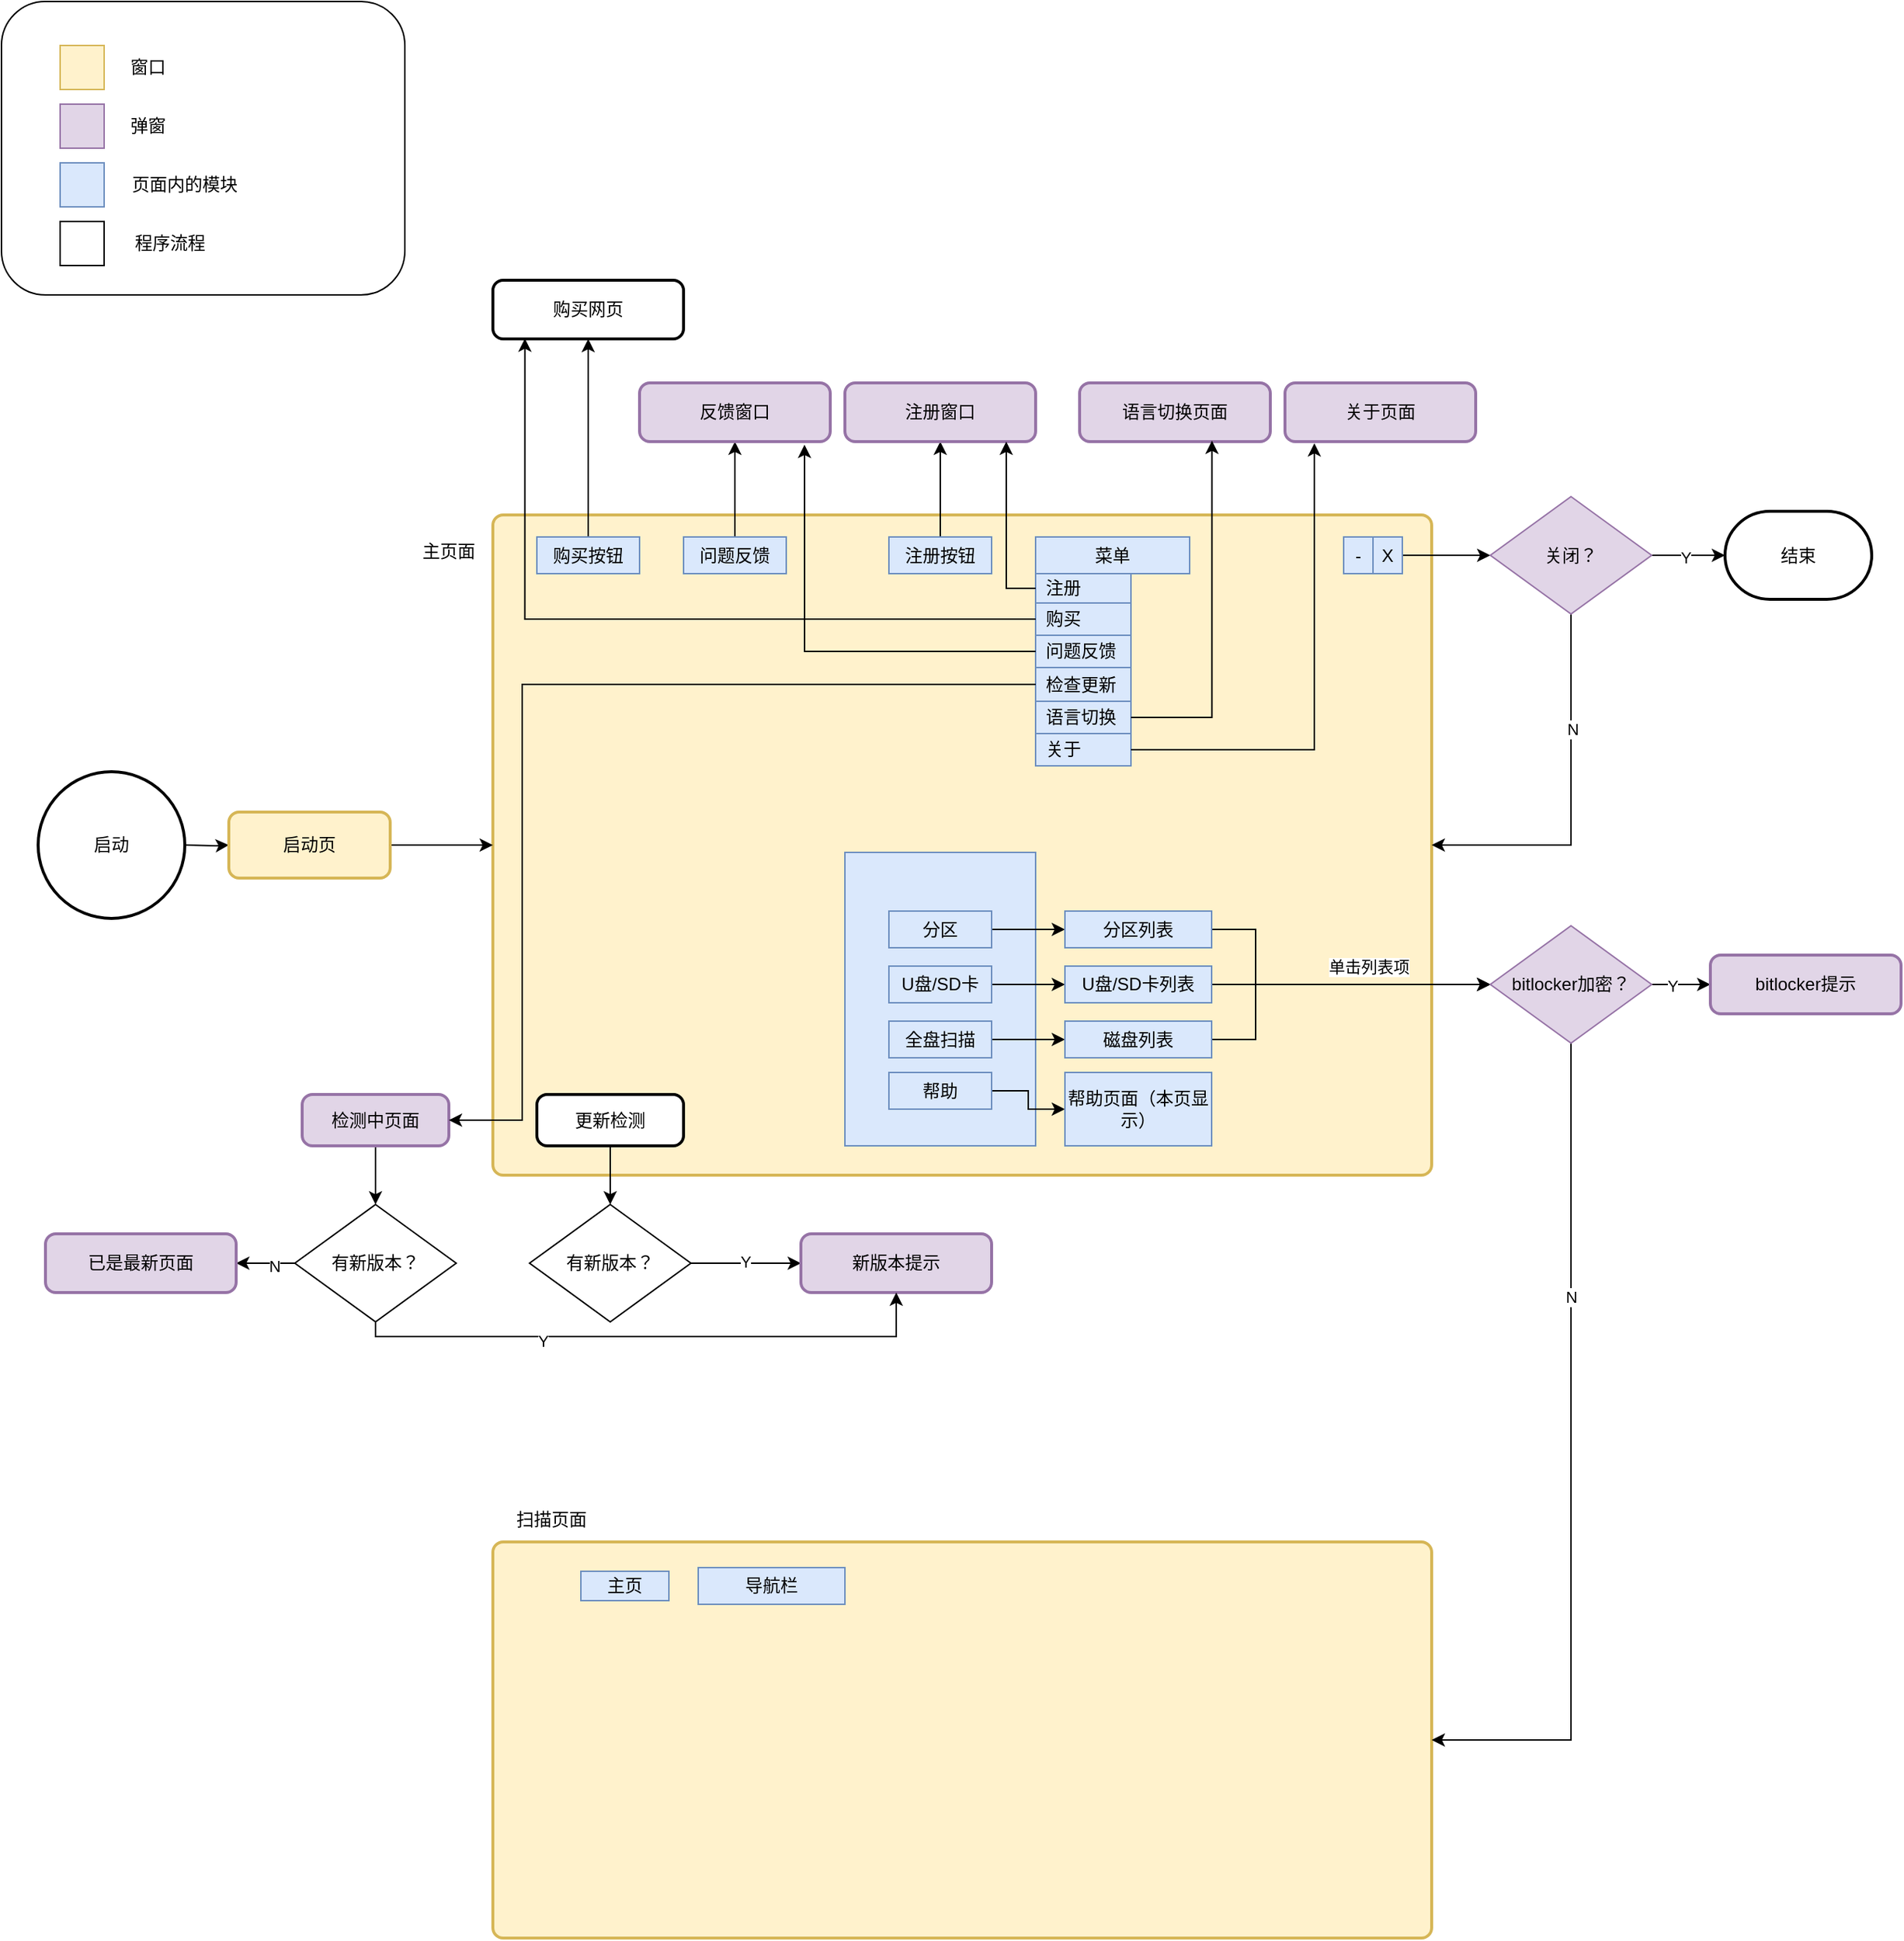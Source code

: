 <mxfile version="26.2.14">
  <diagram name="第 1 页" id="V4GepP_crR_RxC5wct9V">
    <mxGraphModel dx="1088" dy="630" grid="1" gridSize="10" guides="1" tooltips="1" connect="1" arrows="1" fold="1" page="1" pageScale="1" pageWidth="1654" pageHeight="2336" math="0" shadow="0">
      <root>
        <mxCell id="0" />
        <mxCell id="1" parent="0" />
        <mxCell id="_pcszYmhfyqY-zE0gcQq-124" value="" style="rounded=1;whiteSpace=wrap;html=1;" vertex="1" parent="1">
          <mxGeometry x="35" y="30" width="275" height="200" as="geometry" />
        </mxCell>
        <mxCell id="_pcszYmhfyqY-zE0gcQq-23" value="" style="rounded=1;whiteSpace=wrap;html=1;absoluteArcSize=1;arcSize=14;strokeWidth=2;fillColor=#fff2cc;strokeColor=#d6b656;movable=0;resizable=0;rotatable=0;deletable=0;editable=0;locked=1;connectable=0;" vertex="1" parent="1">
          <mxGeometry x="370" y="380" width="640" height="450" as="geometry" />
        </mxCell>
        <mxCell id="_pcszYmhfyqY-zE0gcQq-8" value="" style="rounded=0;whiteSpace=wrap;html=1;fillColor=#dae8fc;strokeColor=#6c8ebf;" vertex="1" parent="1">
          <mxGeometry x="610" y="610" width="130" height="200" as="geometry" />
        </mxCell>
        <mxCell id="_pcszYmhfyqY-zE0gcQq-13" style="edgeStyle=orthogonalEdgeStyle;rounded=0;orthogonalLoop=1;jettySize=auto;html=1;entryX=0;entryY=0.5;entryDx=0;entryDy=0;" edge="1" parent="1" source="_pcszYmhfyqY-zE0gcQq-5" target="_pcszYmhfyqY-zE0gcQq-10">
          <mxGeometry relative="1" as="geometry" />
        </mxCell>
        <mxCell id="_pcszYmhfyqY-zE0gcQq-5" value="分区" style="rounded=0;whiteSpace=wrap;html=1;fillColor=#dae8fc;strokeColor=#6c8ebf;" vertex="1" parent="1">
          <mxGeometry x="640" y="650" width="70" height="25" as="geometry" />
        </mxCell>
        <mxCell id="_pcszYmhfyqY-zE0gcQq-15" style="edgeStyle=orthogonalEdgeStyle;rounded=0;orthogonalLoop=1;jettySize=auto;html=1;entryX=0;entryY=0.5;entryDx=0;entryDy=0;" edge="1" parent="1" source="_pcszYmhfyqY-zE0gcQq-6" target="_pcszYmhfyqY-zE0gcQq-11">
          <mxGeometry relative="1" as="geometry" />
        </mxCell>
        <mxCell id="_pcszYmhfyqY-zE0gcQq-6" value="U盘/SD卡" style="rounded=0;whiteSpace=wrap;html=1;fillColor=#dae8fc;strokeColor=#6c8ebf;" vertex="1" parent="1">
          <mxGeometry x="640" y="687.5" width="70" height="25" as="geometry" />
        </mxCell>
        <mxCell id="_pcszYmhfyqY-zE0gcQq-16" value="" style="edgeStyle=orthogonalEdgeStyle;rounded=0;orthogonalLoop=1;jettySize=auto;html=1;" edge="1" parent="1" source="_pcszYmhfyqY-zE0gcQq-7" target="_pcszYmhfyqY-zE0gcQq-12">
          <mxGeometry relative="1" as="geometry" />
        </mxCell>
        <mxCell id="_pcszYmhfyqY-zE0gcQq-7" value="全盘扫描" style="rounded=0;whiteSpace=wrap;html=1;fillColor=#dae8fc;strokeColor=#6c8ebf;" vertex="1" parent="1">
          <mxGeometry x="640" y="725" width="70" height="25" as="geometry" />
        </mxCell>
        <mxCell id="_pcszYmhfyqY-zE0gcQq-31" value="" style="edgeStyle=orthogonalEdgeStyle;rounded=0;orthogonalLoop=1;jettySize=auto;html=1;" edge="1" parent="1" source="_pcszYmhfyqY-zE0gcQq-10">
          <mxGeometry relative="1" as="geometry">
            <mxPoint x="1050" y="700.0" as="targetPoint" />
            <Array as="points">
              <mxPoint x="890" y="663" />
              <mxPoint x="890" y="700" />
            </Array>
          </mxGeometry>
        </mxCell>
        <mxCell id="_pcszYmhfyqY-zE0gcQq-57" value="单击列表项" style="edgeLabel;html=1;align=center;verticalAlign=middle;resizable=0;points=[];" vertex="1" connectable="0" parent="_pcszYmhfyqY-zE0gcQq-31">
          <mxGeometry x="0.268" y="1" relative="1" as="geometry">
            <mxPoint y="-11" as="offset" />
          </mxGeometry>
        </mxCell>
        <mxCell id="_pcszYmhfyqY-zE0gcQq-10" value="分区列表" style="rounded=0;whiteSpace=wrap;html=1;fillColor=#dae8fc;strokeColor=#6c8ebf;" vertex="1" parent="1">
          <mxGeometry x="760" y="650" width="100" height="25" as="geometry" />
        </mxCell>
        <mxCell id="_pcszYmhfyqY-zE0gcQq-30" value="" style="edgeStyle=orthogonalEdgeStyle;rounded=0;orthogonalLoop=1;jettySize=auto;html=1;" edge="1" parent="1" source="_pcszYmhfyqY-zE0gcQq-11">
          <mxGeometry relative="1" as="geometry">
            <mxPoint x="1050" y="700.0" as="targetPoint" />
          </mxGeometry>
        </mxCell>
        <mxCell id="_pcszYmhfyqY-zE0gcQq-11" value="U盘/SD卡列表" style="rounded=0;whiteSpace=wrap;html=1;fillColor=#dae8fc;strokeColor=#6c8ebf;" vertex="1" parent="1">
          <mxGeometry x="760" y="687.5" width="100" height="25" as="geometry" />
        </mxCell>
        <mxCell id="_pcszYmhfyqY-zE0gcQq-32" value="" style="edgeStyle=orthogonalEdgeStyle;rounded=0;orthogonalLoop=1;jettySize=auto;html=1;" edge="1" parent="1" source="_pcszYmhfyqY-zE0gcQq-12">
          <mxGeometry relative="1" as="geometry">
            <mxPoint x="1050" y="700.0" as="targetPoint" />
            <Array as="points">
              <mxPoint x="890" y="738" />
              <mxPoint x="890" y="700" />
            </Array>
          </mxGeometry>
        </mxCell>
        <mxCell id="_pcszYmhfyqY-zE0gcQq-12" value="磁盘列表" style="rounded=0;whiteSpace=wrap;html=1;fillColor=#dae8fc;strokeColor=#6c8ebf;" vertex="1" parent="1">
          <mxGeometry x="760" y="725" width="100" height="25" as="geometry" />
        </mxCell>
        <mxCell id="_pcszYmhfyqY-zE0gcQq-33" value="" style="edgeStyle=orthogonalEdgeStyle;rounded=0;orthogonalLoop=1;jettySize=auto;html=1;" edge="1" parent="1" target="_pcszYmhfyqY-zE0gcQq-22">
          <mxGeometry relative="1" as="geometry">
            <mxPoint x="160" y="604.983" as="sourcePoint" />
          </mxGeometry>
        </mxCell>
        <mxCell id="_pcszYmhfyqY-zE0gcQq-21" value="启动" style="strokeWidth=2;html=1;shape=mxgraph.flowchart.start_2;whiteSpace=wrap;" vertex="1" parent="1">
          <mxGeometry x="60" y="555" width="100" height="100" as="geometry" />
        </mxCell>
        <mxCell id="_pcszYmhfyqY-zE0gcQq-58" value="" style="edgeStyle=orthogonalEdgeStyle;rounded=0;orthogonalLoop=1;jettySize=auto;html=1;" edge="1" parent="1" source="_pcszYmhfyqY-zE0gcQq-22" target="_pcszYmhfyqY-zE0gcQq-23">
          <mxGeometry relative="1" as="geometry" />
        </mxCell>
        <mxCell id="_pcszYmhfyqY-zE0gcQq-22" value="启动页" style="rounded=1;whiteSpace=wrap;html=1;absoluteArcSize=1;arcSize=14;strokeWidth=2;fillColor=#fff2cc;strokeColor=#d6b656;" vertex="1" parent="1">
          <mxGeometry x="190" y="582.5" width="110" height="45" as="geometry" />
        </mxCell>
        <mxCell id="_pcszYmhfyqY-zE0gcQq-25" value="主页面" style="text;html=1;align=center;verticalAlign=middle;whiteSpace=wrap;rounded=0;" vertex="1" parent="1">
          <mxGeometry x="310" y="390" width="60" height="30" as="geometry" />
        </mxCell>
        <mxCell id="_pcszYmhfyqY-zE0gcQq-38" value="" style="edgeStyle=orthogonalEdgeStyle;rounded=0;orthogonalLoop=1;jettySize=auto;html=1;" edge="1" parent="1" source="_pcszYmhfyqY-zE0gcQq-35" target="_pcszYmhfyqY-zE0gcQq-37">
          <mxGeometry relative="1" as="geometry" />
        </mxCell>
        <mxCell id="_pcszYmhfyqY-zE0gcQq-35" value="帮助" style="rounded=0;whiteSpace=wrap;html=1;fillColor=#dae8fc;strokeColor=#6c8ebf;" vertex="1" parent="1">
          <mxGeometry x="640" y="760" width="70" height="25" as="geometry" />
        </mxCell>
        <mxCell id="_pcszYmhfyqY-zE0gcQq-37" value="帮助页面（本页显示）" style="rounded=0;whiteSpace=wrap;html=1;fillColor=#dae8fc;strokeColor=#6c8ebf;" vertex="1" parent="1">
          <mxGeometry x="760" y="760" width="100" height="50" as="geometry" />
        </mxCell>
        <mxCell id="_pcszYmhfyqY-zE0gcQq-41" value="扫描页面" style="text;html=1;align=center;verticalAlign=middle;whiteSpace=wrap;rounded=0;" vertex="1" parent="1">
          <mxGeometry x="380" y="1050" width="60" height="30" as="geometry" />
        </mxCell>
        <mxCell id="_pcszYmhfyqY-zE0gcQq-42" value="" style="rounded=1;whiteSpace=wrap;html=1;absoluteArcSize=1;arcSize=14;strokeWidth=2;fillColor=#fff2cc;strokeColor=#d6b656;" vertex="1" parent="1">
          <mxGeometry x="370" y="1080" width="640" height="270" as="geometry" />
        </mxCell>
        <mxCell id="_pcszYmhfyqY-zE0gcQq-43" value="主页" style="rounded=0;whiteSpace=wrap;html=1;fillColor=#dae8fc;strokeColor=#6c8ebf;" vertex="1" parent="1">
          <mxGeometry x="430" y="1100" width="60" height="20" as="geometry" />
        </mxCell>
        <mxCell id="_pcszYmhfyqY-zE0gcQq-44" value="导航栏" style="rounded=0;whiteSpace=wrap;html=1;fillColor=#dae8fc;strokeColor=#6c8ebf;" vertex="1" parent="1">
          <mxGeometry x="510" y="1097.5" width="100" height="25" as="geometry" />
        </mxCell>
        <mxCell id="_pcszYmhfyqY-zE0gcQq-48" value="" style="edgeStyle=orthogonalEdgeStyle;rounded=0;orthogonalLoop=1;jettySize=auto;html=1;" edge="1" parent="1" source="_pcszYmhfyqY-zE0gcQq-45">
          <mxGeometry relative="1" as="geometry">
            <mxPoint x="1200" y="700" as="targetPoint" />
          </mxGeometry>
        </mxCell>
        <mxCell id="_pcszYmhfyqY-zE0gcQq-50" value="Y" style="edgeLabel;html=1;align=center;verticalAlign=middle;resizable=0;points=[];" vertex="1" connectable="0" parent="_pcszYmhfyqY-zE0gcQq-48">
          <mxGeometry x="-0.325" y="-1" relative="1" as="geometry">
            <mxPoint as="offset" />
          </mxGeometry>
        </mxCell>
        <mxCell id="_pcszYmhfyqY-zE0gcQq-52" style="edgeStyle=orthogonalEdgeStyle;rounded=0;orthogonalLoop=1;jettySize=auto;html=1;entryX=1;entryY=0.5;entryDx=0;entryDy=0;" edge="1" parent="1" source="_pcszYmhfyqY-zE0gcQq-45" target="_pcszYmhfyqY-zE0gcQq-42">
          <mxGeometry relative="1" as="geometry">
            <mxPoint x="1070" y="1200" as="targetPoint" />
            <Array as="points">
              <mxPoint x="1105" y="1215" />
            </Array>
          </mxGeometry>
        </mxCell>
        <mxCell id="_pcszYmhfyqY-zE0gcQq-53" value="N" style="edgeLabel;html=1;align=center;verticalAlign=middle;resizable=0;points=[];" vertex="1" connectable="0" parent="_pcszYmhfyqY-zE0gcQq-52">
          <mxGeometry x="-0.395" relative="1" as="geometry">
            <mxPoint as="offset" />
          </mxGeometry>
        </mxCell>
        <mxCell id="_pcszYmhfyqY-zE0gcQq-45" value="bitlocker加密？" style="rhombus;whiteSpace=wrap;html=1;fillColor=#e1d5e7;strokeColor=#9673a6;" vertex="1" parent="1">
          <mxGeometry x="1050" y="660" width="110" height="80" as="geometry" />
        </mxCell>
        <mxCell id="_pcszYmhfyqY-zE0gcQq-63" value="" style="edgeStyle=orthogonalEdgeStyle;rounded=0;orthogonalLoop=1;jettySize=auto;html=1;" edge="1" parent="1" source="_pcszYmhfyqY-zE0gcQq-59" target="_pcszYmhfyqY-zE0gcQq-60">
          <mxGeometry relative="1" as="geometry" />
        </mxCell>
        <mxCell id="_pcszYmhfyqY-zE0gcQq-59" value="更新检测" style="rounded=1;whiteSpace=wrap;html=1;absoluteArcSize=1;arcSize=14;strokeWidth=2;" vertex="1" parent="1">
          <mxGeometry x="400" y="775" width="100" height="35" as="geometry" />
        </mxCell>
        <mxCell id="_pcszYmhfyqY-zE0gcQq-64" value="" style="edgeStyle=orthogonalEdgeStyle;rounded=0;orthogonalLoop=1;jettySize=auto;html=1;" edge="1" parent="1" source="_pcszYmhfyqY-zE0gcQq-60" target="_pcszYmhfyqY-zE0gcQq-61">
          <mxGeometry relative="1" as="geometry" />
        </mxCell>
        <mxCell id="_pcszYmhfyqY-zE0gcQq-65" value="Y" style="edgeLabel;html=1;align=center;verticalAlign=middle;resizable=0;points=[];" vertex="1" connectable="0" parent="_pcszYmhfyqY-zE0gcQq-64">
          <mxGeometry x="-0.031" y="1" relative="1" as="geometry">
            <mxPoint as="offset" />
          </mxGeometry>
        </mxCell>
        <mxCell id="_pcszYmhfyqY-zE0gcQq-60" value="有新版本？" style="rhombus;whiteSpace=wrap;html=1;" vertex="1" parent="1">
          <mxGeometry x="395" y="850" width="110" height="80" as="geometry" />
        </mxCell>
        <mxCell id="_pcszYmhfyqY-zE0gcQq-61" value="新版本提示" style="rounded=1;whiteSpace=wrap;html=1;absoluteArcSize=1;arcSize=14;strokeWidth=2;fillColor=#e1d5e7;strokeColor=#9673a6;" vertex="1" parent="1">
          <mxGeometry x="580" y="870" width="130" height="40" as="geometry" />
        </mxCell>
        <mxCell id="_pcszYmhfyqY-zE0gcQq-70" value="" style="edgeStyle=orthogonalEdgeStyle;rounded=0;orthogonalLoop=1;jettySize=auto;html=1;" edge="1" parent="1" source="_pcszYmhfyqY-zE0gcQq-68">
          <mxGeometry relative="1" as="geometry">
            <mxPoint x="1050" y="407.5" as="targetPoint" />
          </mxGeometry>
        </mxCell>
        <mxCell id="_pcszYmhfyqY-zE0gcQq-68" value="X" style="rounded=0;whiteSpace=wrap;html=1;fillColor=#dae8fc;strokeColor=#6c8ebf;" vertex="1" parent="1">
          <mxGeometry x="970" y="395" width="20" height="25" as="geometry" />
        </mxCell>
        <mxCell id="_pcszYmhfyqY-zE0gcQq-73" value="bitlocker提示" style="rounded=1;whiteSpace=wrap;html=1;absoluteArcSize=1;arcSize=14;strokeWidth=2;fillColor=#e1d5e7;strokeColor=#9673a6;" vertex="1" parent="1">
          <mxGeometry x="1200" y="680" width="130" height="40" as="geometry" />
        </mxCell>
        <mxCell id="_pcszYmhfyqY-zE0gcQq-78" value="" style="edgeStyle=orthogonalEdgeStyle;rounded=0;orthogonalLoop=1;jettySize=auto;html=1;" edge="1" parent="1" source="_pcszYmhfyqY-zE0gcQq-75" target="_pcszYmhfyqY-zE0gcQq-77">
          <mxGeometry relative="1" as="geometry" />
        </mxCell>
        <mxCell id="_pcszYmhfyqY-zE0gcQq-79" value="Y" style="edgeLabel;html=1;align=center;verticalAlign=middle;resizable=0;points=[];" vertex="1" connectable="0" parent="_pcszYmhfyqY-zE0gcQq-78">
          <mxGeometry x="-0.1" y="-1" relative="1" as="geometry">
            <mxPoint as="offset" />
          </mxGeometry>
        </mxCell>
        <mxCell id="_pcszYmhfyqY-zE0gcQq-90" style="edgeStyle=orthogonalEdgeStyle;rounded=0;orthogonalLoop=1;jettySize=auto;html=1;entryX=1;entryY=0.5;entryDx=0;entryDy=0;" edge="1" parent="1" source="_pcszYmhfyqY-zE0gcQq-75" target="_pcszYmhfyqY-zE0gcQq-23">
          <mxGeometry relative="1" as="geometry">
            <Array as="points">
              <mxPoint x="1105" y="605" />
            </Array>
          </mxGeometry>
        </mxCell>
        <mxCell id="_pcszYmhfyqY-zE0gcQq-91" value="N" style="edgeLabel;html=1;align=center;verticalAlign=middle;resizable=0;points=[];" vertex="1" connectable="0" parent="_pcszYmhfyqY-zE0gcQq-90">
          <mxGeometry x="-0.382" y="1" relative="1" as="geometry">
            <mxPoint as="offset" />
          </mxGeometry>
        </mxCell>
        <object label="关闭？" ssss="退出窗口" id="_pcszYmhfyqY-zE0gcQq-75">
          <mxCell style="rhombus;whiteSpace=wrap;html=1;fillColor=#e1d5e7;strokeColor=#9673a6;" vertex="1" parent="1">
            <mxGeometry x="1050" y="367.5" width="110" height="80" as="geometry" />
          </mxCell>
        </object>
        <mxCell id="_pcszYmhfyqY-zE0gcQq-77" value="结束" style="strokeWidth=2;html=1;shape=mxgraph.flowchart.terminator;whiteSpace=wrap;" vertex="1" parent="1">
          <mxGeometry x="1210" y="377.5" width="100" height="60" as="geometry" />
        </mxCell>
        <mxCell id="_pcszYmhfyqY-zE0gcQq-94" value="" style="edgeStyle=orthogonalEdgeStyle;rounded=0;orthogonalLoop=1;jettySize=auto;html=1;" edge="1" parent="1" source="_pcszYmhfyqY-zE0gcQq-92" target="_pcszYmhfyqY-zE0gcQq-93">
          <mxGeometry relative="1" as="geometry" />
        </mxCell>
        <mxCell id="_pcszYmhfyqY-zE0gcQq-92" value="注册按钮" style="rounded=0;whiteSpace=wrap;html=1;fillColor=#dae8fc;strokeColor=#6c8ebf;" vertex="1" parent="1">
          <mxGeometry x="640" y="395" width="70" height="25" as="geometry" />
        </mxCell>
        <mxCell id="_pcszYmhfyqY-zE0gcQq-93" value="注册窗口" style="rounded=1;whiteSpace=wrap;html=1;absoluteArcSize=1;arcSize=14;strokeWidth=2;fillColor=#e1d5e7;strokeColor=#9673a6;" vertex="1" parent="1">
          <mxGeometry x="610" y="290" width="130" height="40" as="geometry" />
        </mxCell>
        <mxCell id="_pcszYmhfyqY-zE0gcQq-95" value="菜单" style="rounded=0;whiteSpace=wrap;html=1;fillColor=#dae8fc;strokeColor=#6c8ebf;" vertex="1" parent="1">
          <mxGeometry x="740" y="395" width="105" height="25" as="geometry" />
        </mxCell>
        <mxCell id="_pcszYmhfyqY-zE0gcQq-96" value="" style="shape=table;startSize=0;container=1;collapsible=0;childLayout=tableLayout;fontSize=11;fillColor=#dae8fc;strokeColor=#6c8ebf;" vertex="1" parent="1">
          <mxGeometry x="740" y="420" width="65" height="131" as="geometry" />
        </mxCell>
        <mxCell id="_pcszYmhfyqY-zE0gcQq-97" value="" style="shape=tableRow;horizontal=0;startSize=0;swimlaneHead=0;swimlaneBody=0;strokeColor=inherit;top=0;left=0;bottom=0;right=0;collapsible=0;dropTarget=0;fillColor=none;points=[[0,0.5],[1,0.5]];portConstraint=eastwest;fontSize=16;" vertex="1" parent="_pcszYmhfyqY-zE0gcQq-96">
          <mxGeometry width="65" height="20" as="geometry" />
        </mxCell>
        <mxCell id="_pcszYmhfyqY-zE0gcQq-98" value="注册" style="shape=partialRectangle;html=1;whiteSpace=wrap;connectable=0;strokeColor=inherit;overflow=hidden;fillColor=none;top=0;left=0;bottom=0;right=0;pointerEvents=1;fontSize=12;align=left;spacingLeft=5;" vertex="1" parent="_pcszYmhfyqY-zE0gcQq-97">
          <mxGeometry width="65" height="20" as="geometry">
            <mxRectangle width="65" height="20" as="alternateBounds" />
          </mxGeometry>
        </mxCell>
        <mxCell id="_pcszYmhfyqY-zE0gcQq-99" value="" style="shape=tableRow;horizontal=0;startSize=0;swimlaneHead=0;swimlaneBody=0;strokeColor=inherit;top=0;left=0;bottom=0;right=0;collapsible=0;dropTarget=0;fillColor=none;points=[[0,0.5],[1,0.5]];portConstraint=eastwest;fontSize=16;" vertex="1" parent="_pcszYmhfyqY-zE0gcQq-96">
          <mxGeometry y="20" width="65" height="22" as="geometry" />
        </mxCell>
        <mxCell id="_pcszYmhfyqY-zE0gcQq-100" value="购买" style="shape=partialRectangle;html=1;whiteSpace=wrap;connectable=0;strokeColor=inherit;overflow=hidden;fillColor=none;top=0;left=0;bottom=0;right=0;pointerEvents=1;fontSize=12;align=left;spacingLeft=5;" vertex="1" parent="_pcszYmhfyqY-zE0gcQq-99">
          <mxGeometry width="65" height="22" as="geometry">
            <mxRectangle width="65" height="22" as="alternateBounds" />
          </mxGeometry>
        </mxCell>
        <mxCell id="_pcszYmhfyqY-zE0gcQq-140" value="" style="shape=tableRow;horizontal=0;startSize=0;swimlaneHead=0;swimlaneBody=0;strokeColor=inherit;top=0;left=0;bottom=0;right=0;collapsible=0;dropTarget=0;fillColor=none;points=[[0,0.5],[1,0.5]];portConstraint=eastwest;fontSize=16;" vertex="1" parent="_pcszYmhfyqY-zE0gcQq-96">
          <mxGeometry y="42" width="65" height="22" as="geometry" />
        </mxCell>
        <mxCell id="_pcszYmhfyqY-zE0gcQq-141" value="问题反馈" style="shape=partialRectangle;html=1;whiteSpace=wrap;connectable=0;strokeColor=inherit;overflow=hidden;fillColor=none;top=0;left=0;bottom=0;right=0;pointerEvents=1;fontSize=12;align=left;spacingLeft=5;" vertex="1" parent="_pcszYmhfyqY-zE0gcQq-140">
          <mxGeometry width="65" height="22" as="geometry">
            <mxRectangle width="65" height="22" as="alternateBounds" />
          </mxGeometry>
        </mxCell>
        <mxCell id="_pcszYmhfyqY-zE0gcQq-101" value="" style="shape=tableRow;horizontal=0;startSize=0;swimlaneHead=0;swimlaneBody=0;strokeColor=inherit;top=0;left=0;bottom=0;right=0;collapsible=0;dropTarget=0;fillColor=none;points=[[0,0.5],[1,0.5]];portConstraint=eastwest;fontSize=16;" vertex="1" parent="_pcszYmhfyqY-zE0gcQq-96">
          <mxGeometry y="64" width="65" height="23" as="geometry" />
        </mxCell>
        <mxCell id="_pcszYmhfyqY-zE0gcQq-102" value="检查更新" style="shape=partialRectangle;html=1;whiteSpace=wrap;connectable=0;strokeColor=inherit;overflow=hidden;fillColor=none;top=0;left=0;bottom=0;right=0;pointerEvents=1;fontSize=12;align=left;spacingLeft=5;" vertex="1" parent="_pcszYmhfyqY-zE0gcQq-101">
          <mxGeometry width="65" height="23" as="geometry">
            <mxRectangle width="65" height="23" as="alternateBounds" />
          </mxGeometry>
        </mxCell>
        <mxCell id="_pcszYmhfyqY-zE0gcQq-103" style="shape=tableRow;horizontal=0;startSize=0;swimlaneHead=0;swimlaneBody=0;strokeColor=inherit;top=0;left=0;bottom=0;right=0;collapsible=0;dropTarget=0;fillColor=none;points=[[0,0.5],[1,0.5]];portConstraint=eastwest;fontSize=16;" vertex="1" parent="_pcszYmhfyqY-zE0gcQq-96">
          <mxGeometry y="87" width="65" height="22" as="geometry" />
        </mxCell>
        <mxCell id="_pcszYmhfyqY-zE0gcQq-104" value="语言切换" style="shape=partialRectangle;html=1;whiteSpace=wrap;connectable=0;strokeColor=inherit;overflow=hidden;fillColor=none;top=0;left=0;bottom=0;right=0;pointerEvents=1;fontSize=12;align=left;spacingLeft=5;" vertex="1" parent="_pcszYmhfyqY-zE0gcQq-103">
          <mxGeometry width="65" height="22" as="geometry">
            <mxRectangle width="65" height="22" as="alternateBounds" />
          </mxGeometry>
        </mxCell>
        <mxCell id="_pcszYmhfyqY-zE0gcQq-138" style="shape=tableRow;horizontal=0;startSize=0;swimlaneHead=0;swimlaneBody=0;strokeColor=inherit;top=0;left=0;bottom=0;right=0;collapsible=0;dropTarget=0;fillColor=none;points=[[0,0.5],[1,0.5]];portConstraint=eastwest;fontSize=16;" vertex="1" parent="_pcszYmhfyqY-zE0gcQq-96">
          <mxGeometry y="109" width="65" height="22" as="geometry" />
        </mxCell>
        <mxCell id="_pcszYmhfyqY-zE0gcQq-139" value="关于" style="shape=partialRectangle;html=1;whiteSpace=wrap;connectable=0;strokeColor=inherit;overflow=hidden;fillColor=none;top=0;left=0;bottom=0;right=0;pointerEvents=1;fontSize=12;align=left;spacingLeft=5;" vertex="1" parent="_pcszYmhfyqY-zE0gcQq-138">
          <mxGeometry width="65" height="22" as="geometry">
            <mxRectangle width="65" height="22" as="alternateBounds" />
          </mxGeometry>
        </mxCell>
        <mxCell id="_pcszYmhfyqY-zE0gcQq-116" value="" style="rounded=0;whiteSpace=wrap;html=1;fillColor=#fff2cc;strokeColor=#d6b656;" vertex="1" parent="1">
          <mxGeometry x="75" y="60" width="30" height="30" as="geometry" />
        </mxCell>
        <mxCell id="_pcszYmhfyqY-zE0gcQq-117" value="" style="rounded=0;whiteSpace=wrap;html=1;fillColor=#e1d5e7;strokeColor=#9673a6;" vertex="1" parent="1">
          <mxGeometry x="75" y="100" width="30" height="30" as="geometry" />
        </mxCell>
        <mxCell id="_pcszYmhfyqY-zE0gcQq-118" value="" style="rounded=0;whiteSpace=wrap;html=1;fillColor=#dae8fc;strokeColor=#6c8ebf;" vertex="1" parent="1">
          <mxGeometry x="75" y="140" width="30" height="30" as="geometry" />
        </mxCell>
        <mxCell id="_pcszYmhfyqY-zE0gcQq-119" value="" style="rounded=0;whiteSpace=wrap;html=1;" vertex="1" parent="1">
          <mxGeometry x="75" y="180" width="30" height="30" as="geometry" />
        </mxCell>
        <mxCell id="_pcszYmhfyqY-zE0gcQq-120" value="窗口" style="text;html=1;align=center;verticalAlign=middle;whiteSpace=wrap;rounded=0;" vertex="1" parent="1">
          <mxGeometry x="105" y="60" width="60" height="30" as="geometry" />
        </mxCell>
        <mxCell id="_pcszYmhfyqY-zE0gcQq-121" value="弹窗" style="text;html=1;align=center;verticalAlign=middle;whiteSpace=wrap;rounded=0;" vertex="1" parent="1">
          <mxGeometry x="105" y="100" width="60" height="30" as="geometry" />
        </mxCell>
        <mxCell id="_pcszYmhfyqY-zE0gcQq-122" value="页面内的模块" style="text;html=1;align=center;verticalAlign=middle;whiteSpace=wrap;rounded=0;" vertex="1" parent="1">
          <mxGeometry x="105" y="140" width="110" height="30" as="geometry" />
        </mxCell>
        <mxCell id="_pcszYmhfyqY-zE0gcQq-123" value="程序流程" style="text;html=1;align=center;verticalAlign=middle;whiteSpace=wrap;rounded=0;" vertex="1" parent="1">
          <mxGeometry x="105" y="180" width="90" height="30" as="geometry" />
        </mxCell>
        <mxCell id="_pcszYmhfyqY-zE0gcQq-133" value="" style="edgeStyle=orthogonalEdgeStyle;rounded=0;orthogonalLoop=1;jettySize=auto;html=1;" edge="1" parent="1" source="_pcszYmhfyqY-zE0gcQq-125" target="_pcszYmhfyqY-zE0gcQq-131">
          <mxGeometry relative="1" as="geometry" />
        </mxCell>
        <mxCell id="_pcszYmhfyqY-zE0gcQq-125" value="购买按钮" style="rounded=0;whiteSpace=wrap;html=1;fillColor=#dae8fc;strokeColor=#6c8ebf;" vertex="1" parent="1">
          <mxGeometry x="400" y="395" width="70" height="25" as="geometry" />
        </mxCell>
        <mxCell id="_pcszYmhfyqY-zE0gcQq-128" value="" style="edgeStyle=orthogonalEdgeStyle;rounded=0;orthogonalLoop=1;jettySize=auto;html=1;" edge="1" parent="1" source="_pcszYmhfyqY-zE0gcQq-126" target="_pcszYmhfyqY-zE0gcQq-127">
          <mxGeometry relative="1" as="geometry" />
        </mxCell>
        <mxCell id="_pcszYmhfyqY-zE0gcQq-126" value="问题反馈" style="rounded=0;whiteSpace=wrap;html=1;fillColor=#dae8fc;strokeColor=#6c8ebf;" vertex="1" parent="1">
          <mxGeometry x="500" y="395" width="70" height="25" as="geometry" />
        </mxCell>
        <mxCell id="_pcszYmhfyqY-zE0gcQq-127" value="反馈窗口" style="rounded=1;whiteSpace=wrap;html=1;absoluteArcSize=1;arcSize=14;strokeWidth=2;fillColor=#e1d5e7;strokeColor=#9673a6;" vertex="1" parent="1">
          <mxGeometry x="470" y="290" width="130" height="40" as="geometry" />
        </mxCell>
        <mxCell id="_pcszYmhfyqY-zE0gcQq-129" value="-" style="rounded=0;whiteSpace=wrap;html=1;fillColor=#dae8fc;strokeColor=#6c8ebf;" vertex="1" parent="1">
          <mxGeometry x="950" y="395" width="20" height="25" as="geometry" />
        </mxCell>
        <mxCell id="_pcszYmhfyqY-zE0gcQq-131" value="购买网页" style="rounded=1;whiteSpace=wrap;html=1;absoluteArcSize=1;arcSize=14;strokeWidth=2;" vertex="1" parent="1">
          <mxGeometry x="370" y="220" width="130" height="40" as="geometry" />
        </mxCell>
        <mxCell id="_pcszYmhfyqY-zE0gcQq-142" style="edgeStyle=orthogonalEdgeStyle;rounded=0;orthogonalLoop=1;jettySize=auto;html=1;entryX=0.865;entryY=1.054;entryDx=0;entryDy=0;entryPerimeter=0;" edge="1" parent="1" source="_pcszYmhfyqY-zE0gcQq-140" target="_pcszYmhfyqY-zE0gcQq-127">
          <mxGeometry relative="1" as="geometry">
            <mxPoint x="590" y="350" as="targetPoint" />
          </mxGeometry>
        </mxCell>
        <mxCell id="_pcszYmhfyqY-zE0gcQq-143" style="edgeStyle=orthogonalEdgeStyle;rounded=0;orthogonalLoop=1;jettySize=auto;html=1;entryX=0.846;entryY=1;entryDx=0;entryDy=0;entryPerimeter=0;" edge="1" parent="1" source="_pcszYmhfyqY-zE0gcQq-97" target="_pcszYmhfyqY-zE0gcQq-93">
          <mxGeometry relative="1" as="geometry" />
        </mxCell>
        <mxCell id="_pcszYmhfyqY-zE0gcQq-144" style="edgeStyle=orthogonalEdgeStyle;rounded=0;orthogonalLoop=1;jettySize=auto;html=1;entryX=0.168;entryY=0.993;entryDx=0;entryDy=0;entryPerimeter=0;" edge="1" parent="1" source="_pcszYmhfyqY-zE0gcQq-99" target="_pcszYmhfyqY-zE0gcQq-131">
          <mxGeometry relative="1" as="geometry" />
        </mxCell>
        <mxCell id="_pcszYmhfyqY-zE0gcQq-148" value="" style="edgeStyle=orthogonalEdgeStyle;rounded=0;orthogonalLoop=1;jettySize=auto;html=1;" edge="1" parent="1" source="_pcszYmhfyqY-zE0gcQq-145" target="_pcszYmhfyqY-zE0gcQq-147">
          <mxGeometry relative="1" as="geometry" />
        </mxCell>
        <mxCell id="_pcszYmhfyqY-zE0gcQq-145" value="检测中页面" style="rounded=1;whiteSpace=wrap;html=1;absoluteArcSize=1;arcSize=14;strokeWidth=2;fillColor=#e1d5e7;strokeColor=#9673a6;" vertex="1" parent="1">
          <mxGeometry x="240" y="775" width="100" height="35" as="geometry" />
        </mxCell>
        <mxCell id="_pcszYmhfyqY-zE0gcQq-146" style="edgeStyle=orthogonalEdgeStyle;rounded=0;orthogonalLoop=1;jettySize=auto;html=1;entryX=1;entryY=0.5;entryDx=0;entryDy=0;" edge="1" parent="1" source="_pcszYmhfyqY-zE0gcQq-101" target="_pcszYmhfyqY-zE0gcQq-145">
          <mxGeometry relative="1" as="geometry">
            <Array as="points">
              <mxPoint x="390" y="496" />
              <mxPoint x="390" y="793" />
            </Array>
          </mxGeometry>
        </mxCell>
        <mxCell id="_pcszYmhfyqY-zE0gcQq-149" style="edgeStyle=orthogonalEdgeStyle;rounded=0;orthogonalLoop=1;jettySize=auto;html=1;entryX=0.5;entryY=1;entryDx=0;entryDy=0;" edge="1" parent="1" source="_pcszYmhfyqY-zE0gcQq-147" target="_pcszYmhfyqY-zE0gcQq-61">
          <mxGeometry relative="1" as="geometry">
            <Array as="points">
              <mxPoint x="290" y="940" />
              <mxPoint x="645" y="940" />
            </Array>
          </mxGeometry>
        </mxCell>
        <mxCell id="_pcszYmhfyqY-zE0gcQq-150" value="Y" style="edgeLabel;html=1;align=center;verticalAlign=middle;resizable=0;points=[];" vertex="1" connectable="0" parent="_pcszYmhfyqY-zE0gcQq-149">
          <mxGeometry x="-0.371" y="-3" relative="1" as="geometry">
            <mxPoint as="offset" />
          </mxGeometry>
        </mxCell>
        <mxCell id="_pcszYmhfyqY-zE0gcQq-152" value="" style="edgeStyle=orthogonalEdgeStyle;rounded=0;orthogonalLoop=1;jettySize=auto;html=1;" edge="1" parent="1" source="_pcszYmhfyqY-zE0gcQq-147" target="_pcszYmhfyqY-zE0gcQq-151">
          <mxGeometry relative="1" as="geometry" />
        </mxCell>
        <mxCell id="_pcszYmhfyqY-zE0gcQq-153" value="N" style="edgeLabel;html=1;align=center;verticalAlign=middle;resizable=0;points=[];" vertex="1" connectable="0" parent="_pcszYmhfyqY-zE0gcQq-152">
          <mxGeometry x="-0.312" y="2" relative="1" as="geometry">
            <mxPoint as="offset" />
          </mxGeometry>
        </mxCell>
        <mxCell id="_pcszYmhfyqY-zE0gcQq-147" value="有新版本？" style="rhombus;whiteSpace=wrap;html=1;" vertex="1" parent="1">
          <mxGeometry x="235" y="850" width="110" height="80" as="geometry" />
        </mxCell>
        <mxCell id="_pcszYmhfyqY-zE0gcQq-151" value="已是最新页面" style="rounded=1;whiteSpace=wrap;html=1;absoluteArcSize=1;arcSize=14;strokeWidth=2;fillColor=#e1d5e7;strokeColor=#9673a6;" vertex="1" parent="1">
          <mxGeometry x="65" y="870" width="130" height="40" as="geometry" />
        </mxCell>
        <mxCell id="_pcszYmhfyqY-zE0gcQq-154" value="语言切换页面" style="rounded=1;whiteSpace=wrap;html=1;absoluteArcSize=1;arcSize=14;strokeWidth=2;fillColor=#e1d5e7;strokeColor=#9673a6;" vertex="1" parent="1">
          <mxGeometry x="770" y="290" width="130" height="40" as="geometry" />
        </mxCell>
        <mxCell id="_pcszYmhfyqY-zE0gcQq-155" value="关于页面" style="rounded=1;whiteSpace=wrap;html=1;absoluteArcSize=1;arcSize=14;strokeWidth=2;fillColor=#e1d5e7;strokeColor=#9673a6;" vertex="1" parent="1">
          <mxGeometry x="910" y="290" width="130" height="40" as="geometry" />
        </mxCell>
        <mxCell id="_pcszYmhfyqY-zE0gcQq-156" style="edgeStyle=orthogonalEdgeStyle;rounded=0;orthogonalLoop=1;jettySize=auto;html=1;entryX=0.694;entryY=0.984;entryDx=0;entryDy=0;entryPerimeter=0;" edge="1" parent="1" source="_pcszYmhfyqY-zE0gcQq-103" target="_pcszYmhfyqY-zE0gcQq-154">
          <mxGeometry relative="1" as="geometry" />
        </mxCell>
        <mxCell id="_pcszYmhfyqY-zE0gcQq-157" style="edgeStyle=orthogonalEdgeStyle;rounded=0;orthogonalLoop=1;jettySize=auto;html=1;entryX=0.154;entryY=1.027;entryDx=0;entryDy=0;entryPerimeter=0;" edge="1" parent="1" source="_pcszYmhfyqY-zE0gcQq-138" target="_pcszYmhfyqY-zE0gcQq-155">
          <mxGeometry relative="1" as="geometry" />
        </mxCell>
      </root>
    </mxGraphModel>
  </diagram>
</mxfile>
